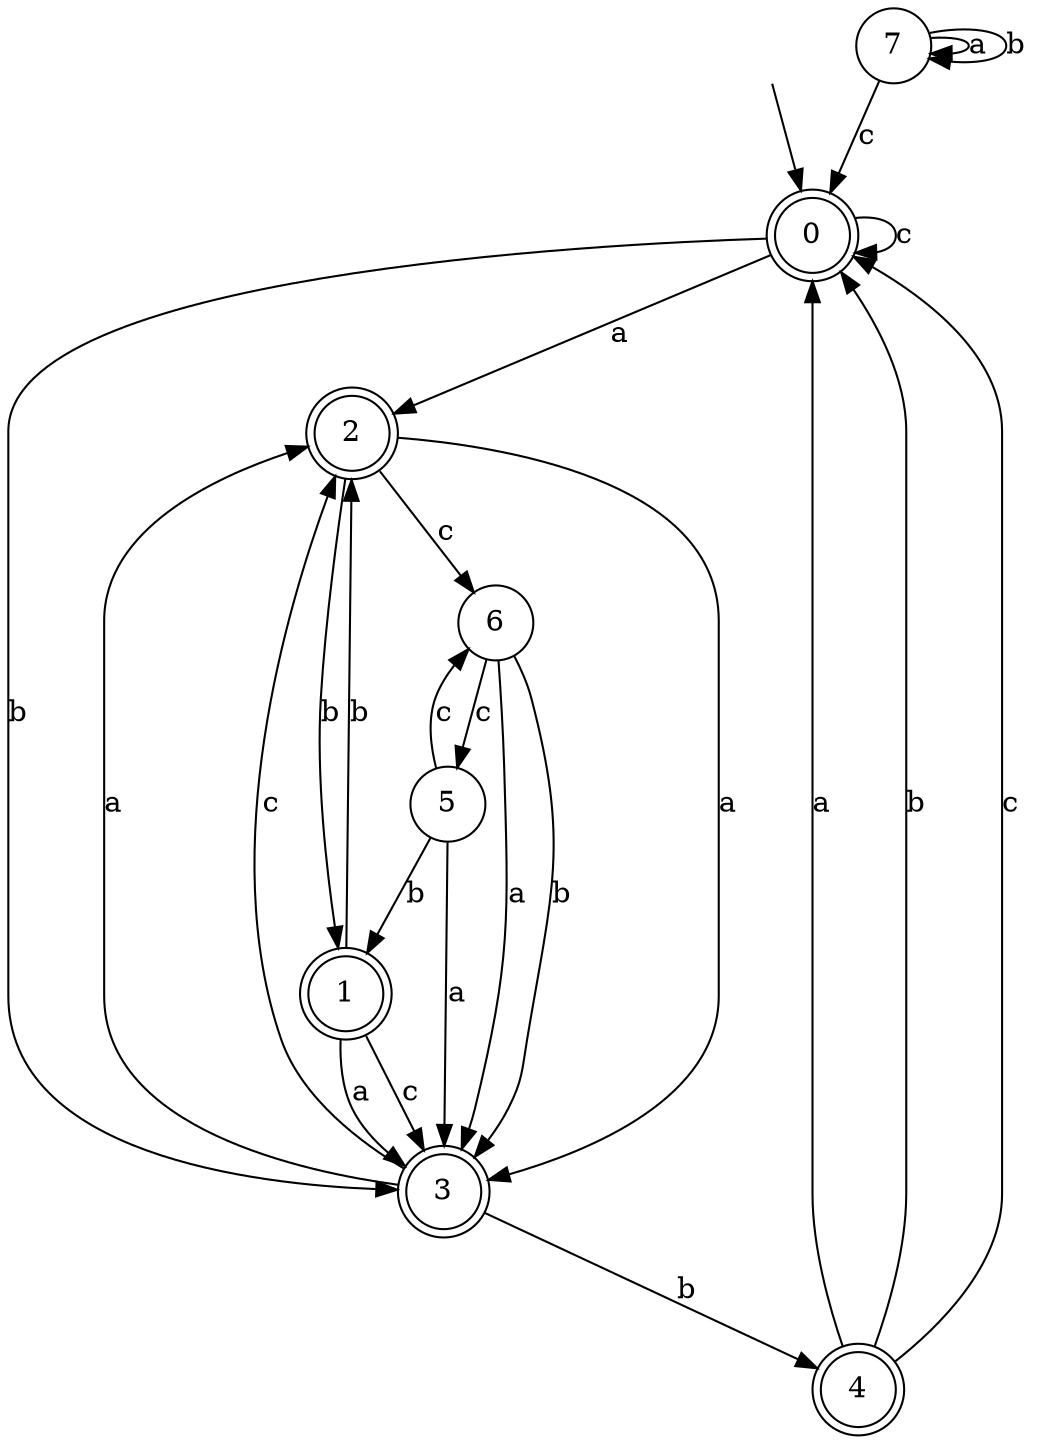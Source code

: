 digraph g {
__start [label=""shape=none]
	0[shape="doublecircle" label="0"]
	1[shape="doublecircle" label="1"]
	2[shape="doublecircle" label="2"]
	3[shape="doublecircle" label="3"]
	4[shape="doublecircle" label="4"]
	5[shape="circle" label="5"]
	6[shape="circle" label="6"]
	7[shape="circle" label="7"]
__start -> 0
	0->2 [label="a"]
	0->3 [label="b"]
	0->0 [label="c"]
	1->3 [label="a"]
	1->2 [label="b"]
	1->3 [label="c"]
	2->3 [label="a"]
	2->1 [label="b"]
	2->6 [label="c"]
	3->2 [label="a"]
	3->4 [label="b"]
	3->2 [label="c"]
	4->0 [label="a"]
	4->0 [label="b"]
	4->0 [label="c"]
	5->3 [label="a"]
	5->1 [label="b"]
	5->6 [label="c"]
	6->3 [label="a"]
	6->3 [label="b"]
	6->5 [label="c"]
	7->7 [label="a"]
	7->7 [label="b"]
	7->0 [label="c"]
}